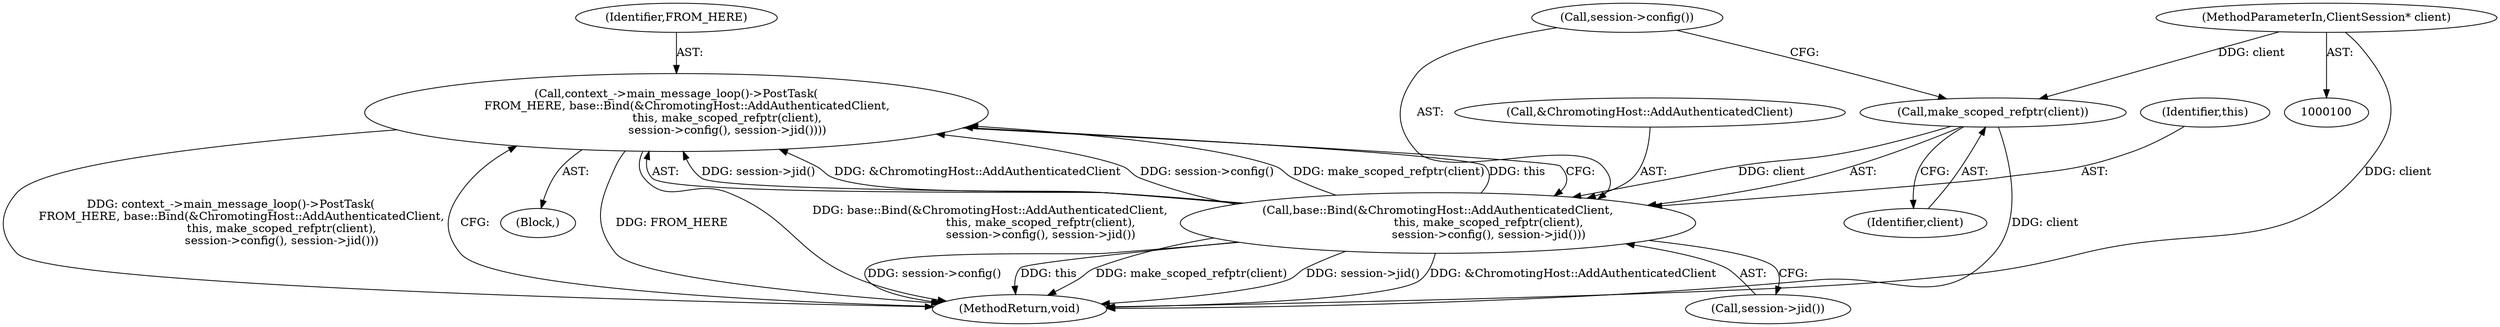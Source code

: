 digraph "1_Chrome_a46bcef82b29d30836a0f26226e3d4aca4fa9612_6@API" {
"1000109" [label="(Call,context_->main_message_loop()->PostTask(\n      FROM_HERE, base::Bind(&ChromotingHost::AddAuthenticatedClient,\n                            this, make_scoped_refptr(client),\n                            session->config(), session->jid())))"];
"1000111" [label="(Call,base::Bind(&ChromotingHost::AddAuthenticatedClient,\n                            this, make_scoped_refptr(client),\n                            session->config(), session->jid()))"];
"1000115" [label="(Call,make_scoped_refptr(client))"];
"1000101" [label="(MethodParameterIn,ClientSession* client)"];
"1000116" [label="(Identifier,client)"];
"1000110" [label="(Identifier,FROM_HERE)"];
"1000115" [label="(Call,make_scoped_refptr(client))"];
"1000112" [label="(Call,&ChromotingHost::AddAuthenticatedClient)"];
"1000109" [label="(Call,context_->main_message_loop()->PostTask(\n      FROM_HERE, base::Bind(&ChromotingHost::AddAuthenticatedClient,\n                            this, make_scoped_refptr(client),\n                            session->config(), session->jid())))"];
"1000111" [label="(Call,base::Bind(&ChromotingHost::AddAuthenticatedClient,\n                            this, make_scoped_refptr(client),\n                            session->config(), session->jid()))"];
"1000119" [label="(MethodReturn,void)"];
"1000117" [label="(Call,session->config())"];
"1000102" [label="(Block,)"];
"1000118" [label="(Call,session->jid())"];
"1000101" [label="(MethodParameterIn,ClientSession* client)"];
"1000114" [label="(Identifier,this)"];
"1000109" -> "1000102"  [label="AST: "];
"1000109" -> "1000111"  [label="CFG: "];
"1000110" -> "1000109"  [label="AST: "];
"1000111" -> "1000109"  [label="AST: "];
"1000119" -> "1000109"  [label="CFG: "];
"1000109" -> "1000119"  [label="DDG: FROM_HERE"];
"1000109" -> "1000119"  [label="DDG: base::Bind(&ChromotingHost::AddAuthenticatedClient,\n                            this, make_scoped_refptr(client),\n                            session->config(), session->jid())"];
"1000109" -> "1000119"  [label="DDG: context_->main_message_loop()->PostTask(\n      FROM_HERE, base::Bind(&ChromotingHost::AddAuthenticatedClient,\n                            this, make_scoped_refptr(client),\n                            session->config(), session->jid()))"];
"1000111" -> "1000109"  [label="DDG: session->jid()"];
"1000111" -> "1000109"  [label="DDG: &ChromotingHost::AddAuthenticatedClient"];
"1000111" -> "1000109"  [label="DDG: session->config()"];
"1000111" -> "1000109"  [label="DDG: make_scoped_refptr(client)"];
"1000111" -> "1000109"  [label="DDG: this"];
"1000111" -> "1000118"  [label="CFG: "];
"1000112" -> "1000111"  [label="AST: "];
"1000114" -> "1000111"  [label="AST: "];
"1000115" -> "1000111"  [label="AST: "];
"1000117" -> "1000111"  [label="AST: "];
"1000118" -> "1000111"  [label="AST: "];
"1000111" -> "1000119"  [label="DDG: session->config()"];
"1000111" -> "1000119"  [label="DDG: this"];
"1000111" -> "1000119"  [label="DDG: make_scoped_refptr(client)"];
"1000111" -> "1000119"  [label="DDG: session->jid()"];
"1000111" -> "1000119"  [label="DDG: &ChromotingHost::AddAuthenticatedClient"];
"1000115" -> "1000111"  [label="DDG: client"];
"1000115" -> "1000116"  [label="CFG: "];
"1000116" -> "1000115"  [label="AST: "];
"1000117" -> "1000115"  [label="CFG: "];
"1000115" -> "1000119"  [label="DDG: client"];
"1000101" -> "1000115"  [label="DDG: client"];
"1000101" -> "1000100"  [label="AST: "];
"1000101" -> "1000119"  [label="DDG: client"];
}
